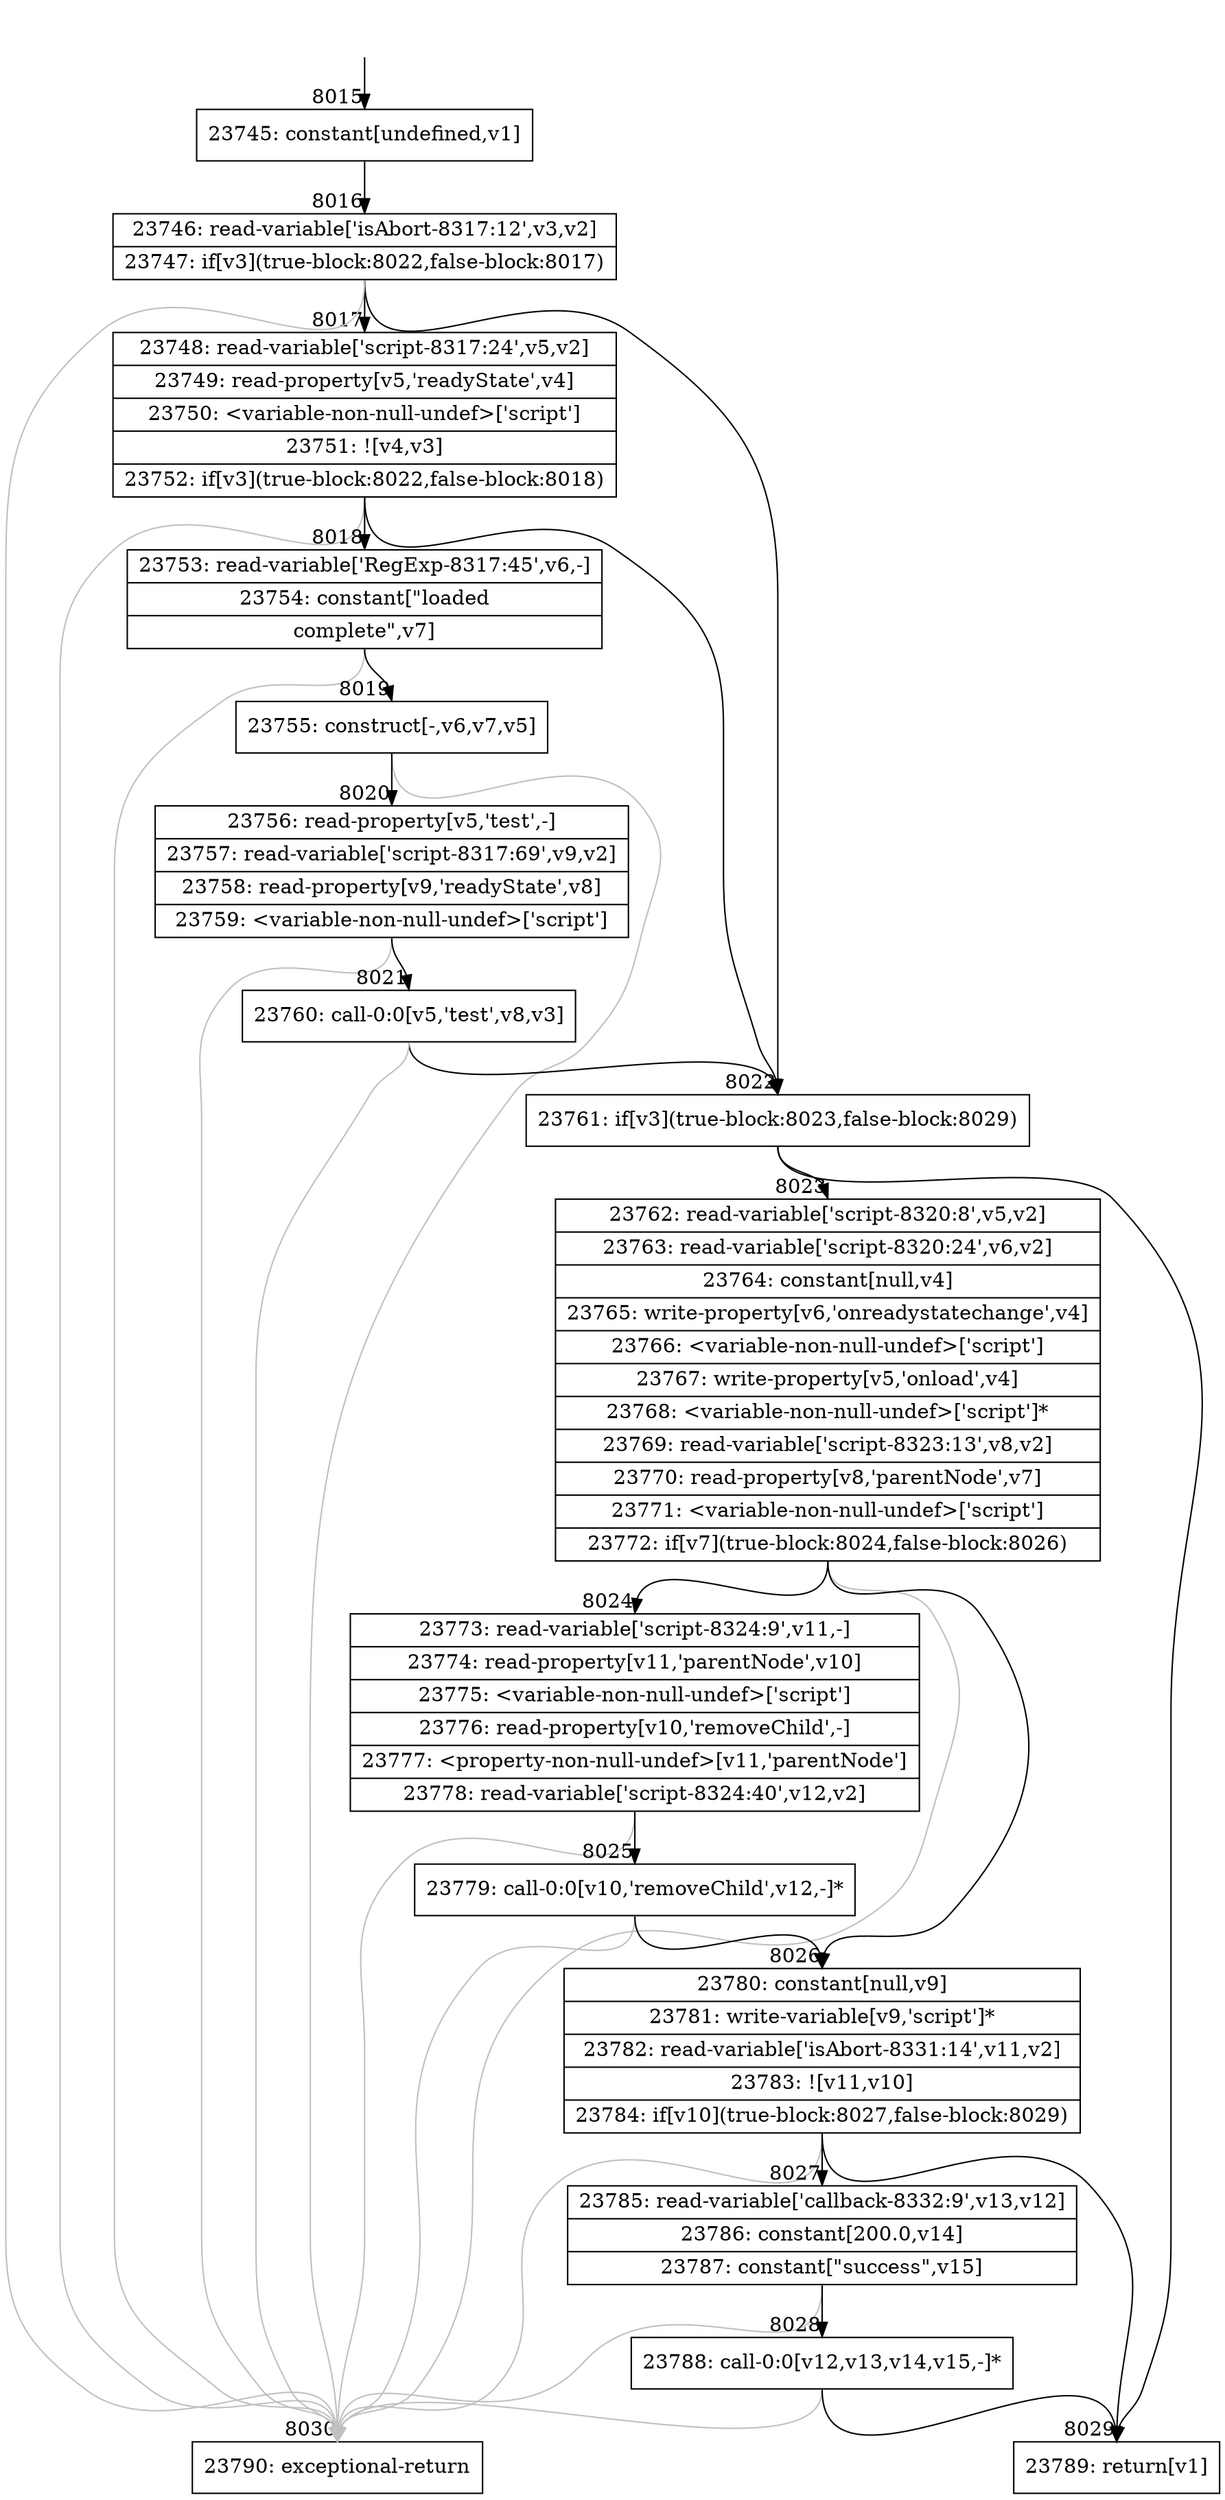 digraph {
rankdir="TD"
BB_entry498[shape=none,label=""];
BB_entry498 -> BB8015 [tailport=s, headport=n, headlabel="    8015"]
BB8015 [shape=record label="{23745: constant[undefined,v1]}" ] 
BB8015 -> BB8016 [tailport=s, headport=n, headlabel="      8016"]
BB8016 [shape=record label="{23746: read-variable['isAbort-8317:12',v3,v2]|23747: if[v3](true-block:8022,false-block:8017)}" ] 
BB8016 -> BB8022 [tailport=s, headport=n, headlabel="      8022"]
BB8016 -> BB8017 [tailport=s, headport=n, headlabel="      8017"]
BB8016 -> BB8030 [tailport=s, headport=n, color=gray, headlabel="      8030"]
BB8017 [shape=record label="{23748: read-variable['script-8317:24',v5,v2]|23749: read-property[v5,'readyState',v4]|23750: \<variable-non-null-undef\>['script']|23751: ![v4,v3]|23752: if[v3](true-block:8022,false-block:8018)}" ] 
BB8017 -> BB8022 [tailport=s, headport=n]
BB8017 -> BB8018 [tailport=s, headport=n, headlabel="      8018"]
BB8017 -> BB8030 [tailport=s, headport=n, color=gray]
BB8018 [shape=record label="{23753: read-variable['RegExp-8317:45',v6,-]|23754: constant[\"loaded|complete\",v7]}" ] 
BB8018 -> BB8019 [tailport=s, headport=n, headlabel="      8019"]
BB8018 -> BB8030 [tailport=s, headport=n, color=gray]
BB8019 [shape=record label="{23755: construct[-,v6,v7,v5]}" ] 
BB8019 -> BB8020 [tailport=s, headport=n, headlabel="      8020"]
BB8019 -> BB8030 [tailport=s, headport=n, color=gray]
BB8020 [shape=record label="{23756: read-property[v5,'test',-]|23757: read-variable['script-8317:69',v9,v2]|23758: read-property[v9,'readyState',v8]|23759: \<variable-non-null-undef\>['script']}" ] 
BB8020 -> BB8021 [tailport=s, headport=n, headlabel="      8021"]
BB8020 -> BB8030 [tailport=s, headport=n, color=gray]
BB8021 [shape=record label="{23760: call-0:0[v5,'test',v8,v3]}" ] 
BB8021 -> BB8022 [tailport=s, headport=n]
BB8021 -> BB8030 [tailport=s, headport=n, color=gray]
BB8022 [shape=record label="{23761: if[v3](true-block:8023,false-block:8029)}" ] 
BB8022 -> BB8023 [tailport=s, headport=n, headlabel="      8023"]
BB8022 -> BB8029 [tailport=s, headport=n, headlabel="      8029"]
BB8023 [shape=record label="{23762: read-variable['script-8320:8',v5,v2]|23763: read-variable['script-8320:24',v6,v2]|23764: constant[null,v4]|23765: write-property[v6,'onreadystatechange',v4]|23766: \<variable-non-null-undef\>['script']|23767: write-property[v5,'onload',v4]|23768: \<variable-non-null-undef\>['script']*|23769: read-variable['script-8323:13',v8,v2]|23770: read-property[v8,'parentNode',v7]|23771: \<variable-non-null-undef\>['script']|23772: if[v7](true-block:8024,false-block:8026)}" ] 
BB8023 -> BB8024 [tailport=s, headport=n, headlabel="      8024"]
BB8023 -> BB8026 [tailport=s, headport=n, headlabel="      8026"]
BB8023 -> BB8030 [tailport=s, headport=n, color=gray]
BB8024 [shape=record label="{23773: read-variable['script-8324:9',v11,-]|23774: read-property[v11,'parentNode',v10]|23775: \<variable-non-null-undef\>['script']|23776: read-property[v10,'removeChild',-]|23777: \<property-non-null-undef\>[v11,'parentNode']|23778: read-variable['script-8324:40',v12,v2]}" ] 
BB8024 -> BB8025 [tailport=s, headport=n, headlabel="      8025"]
BB8024 -> BB8030 [tailport=s, headport=n, color=gray]
BB8025 [shape=record label="{23779: call-0:0[v10,'removeChild',v12,-]*}" ] 
BB8025 -> BB8026 [tailport=s, headport=n]
BB8025 -> BB8030 [tailport=s, headport=n, color=gray]
BB8026 [shape=record label="{23780: constant[null,v9]|23781: write-variable[v9,'script']*|23782: read-variable['isAbort-8331:14',v11,v2]|23783: ![v11,v10]|23784: if[v10](true-block:8027,false-block:8029)}" ] 
BB8026 -> BB8027 [tailport=s, headport=n, headlabel="      8027"]
BB8026 -> BB8029 [tailport=s, headport=n]
BB8026 -> BB8030 [tailport=s, headport=n, color=gray]
BB8027 [shape=record label="{23785: read-variable['callback-8332:9',v13,v12]|23786: constant[200.0,v14]|23787: constant[\"success\",v15]}" ] 
BB8027 -> BB8028 [tailport=s, headport=n, headlabel="      8028"]
BB8027 -> BB8030 [tailport=s, headport=n, color=gray]
BB8028 [shape=record label="{23788: call-0:0[v12,v13,v14,v15,-]*}" ] 
BB8028 -> BB8029 [tailport=s, headport=n]
BB8028 -> BB8030 [tailport=s, headport=n, color=gray]
BB8029 [shape=record label="{23789: return[v1]}" ] 
BB8030 [shape=record label="{23790: exceptional-return}" ] 
}
